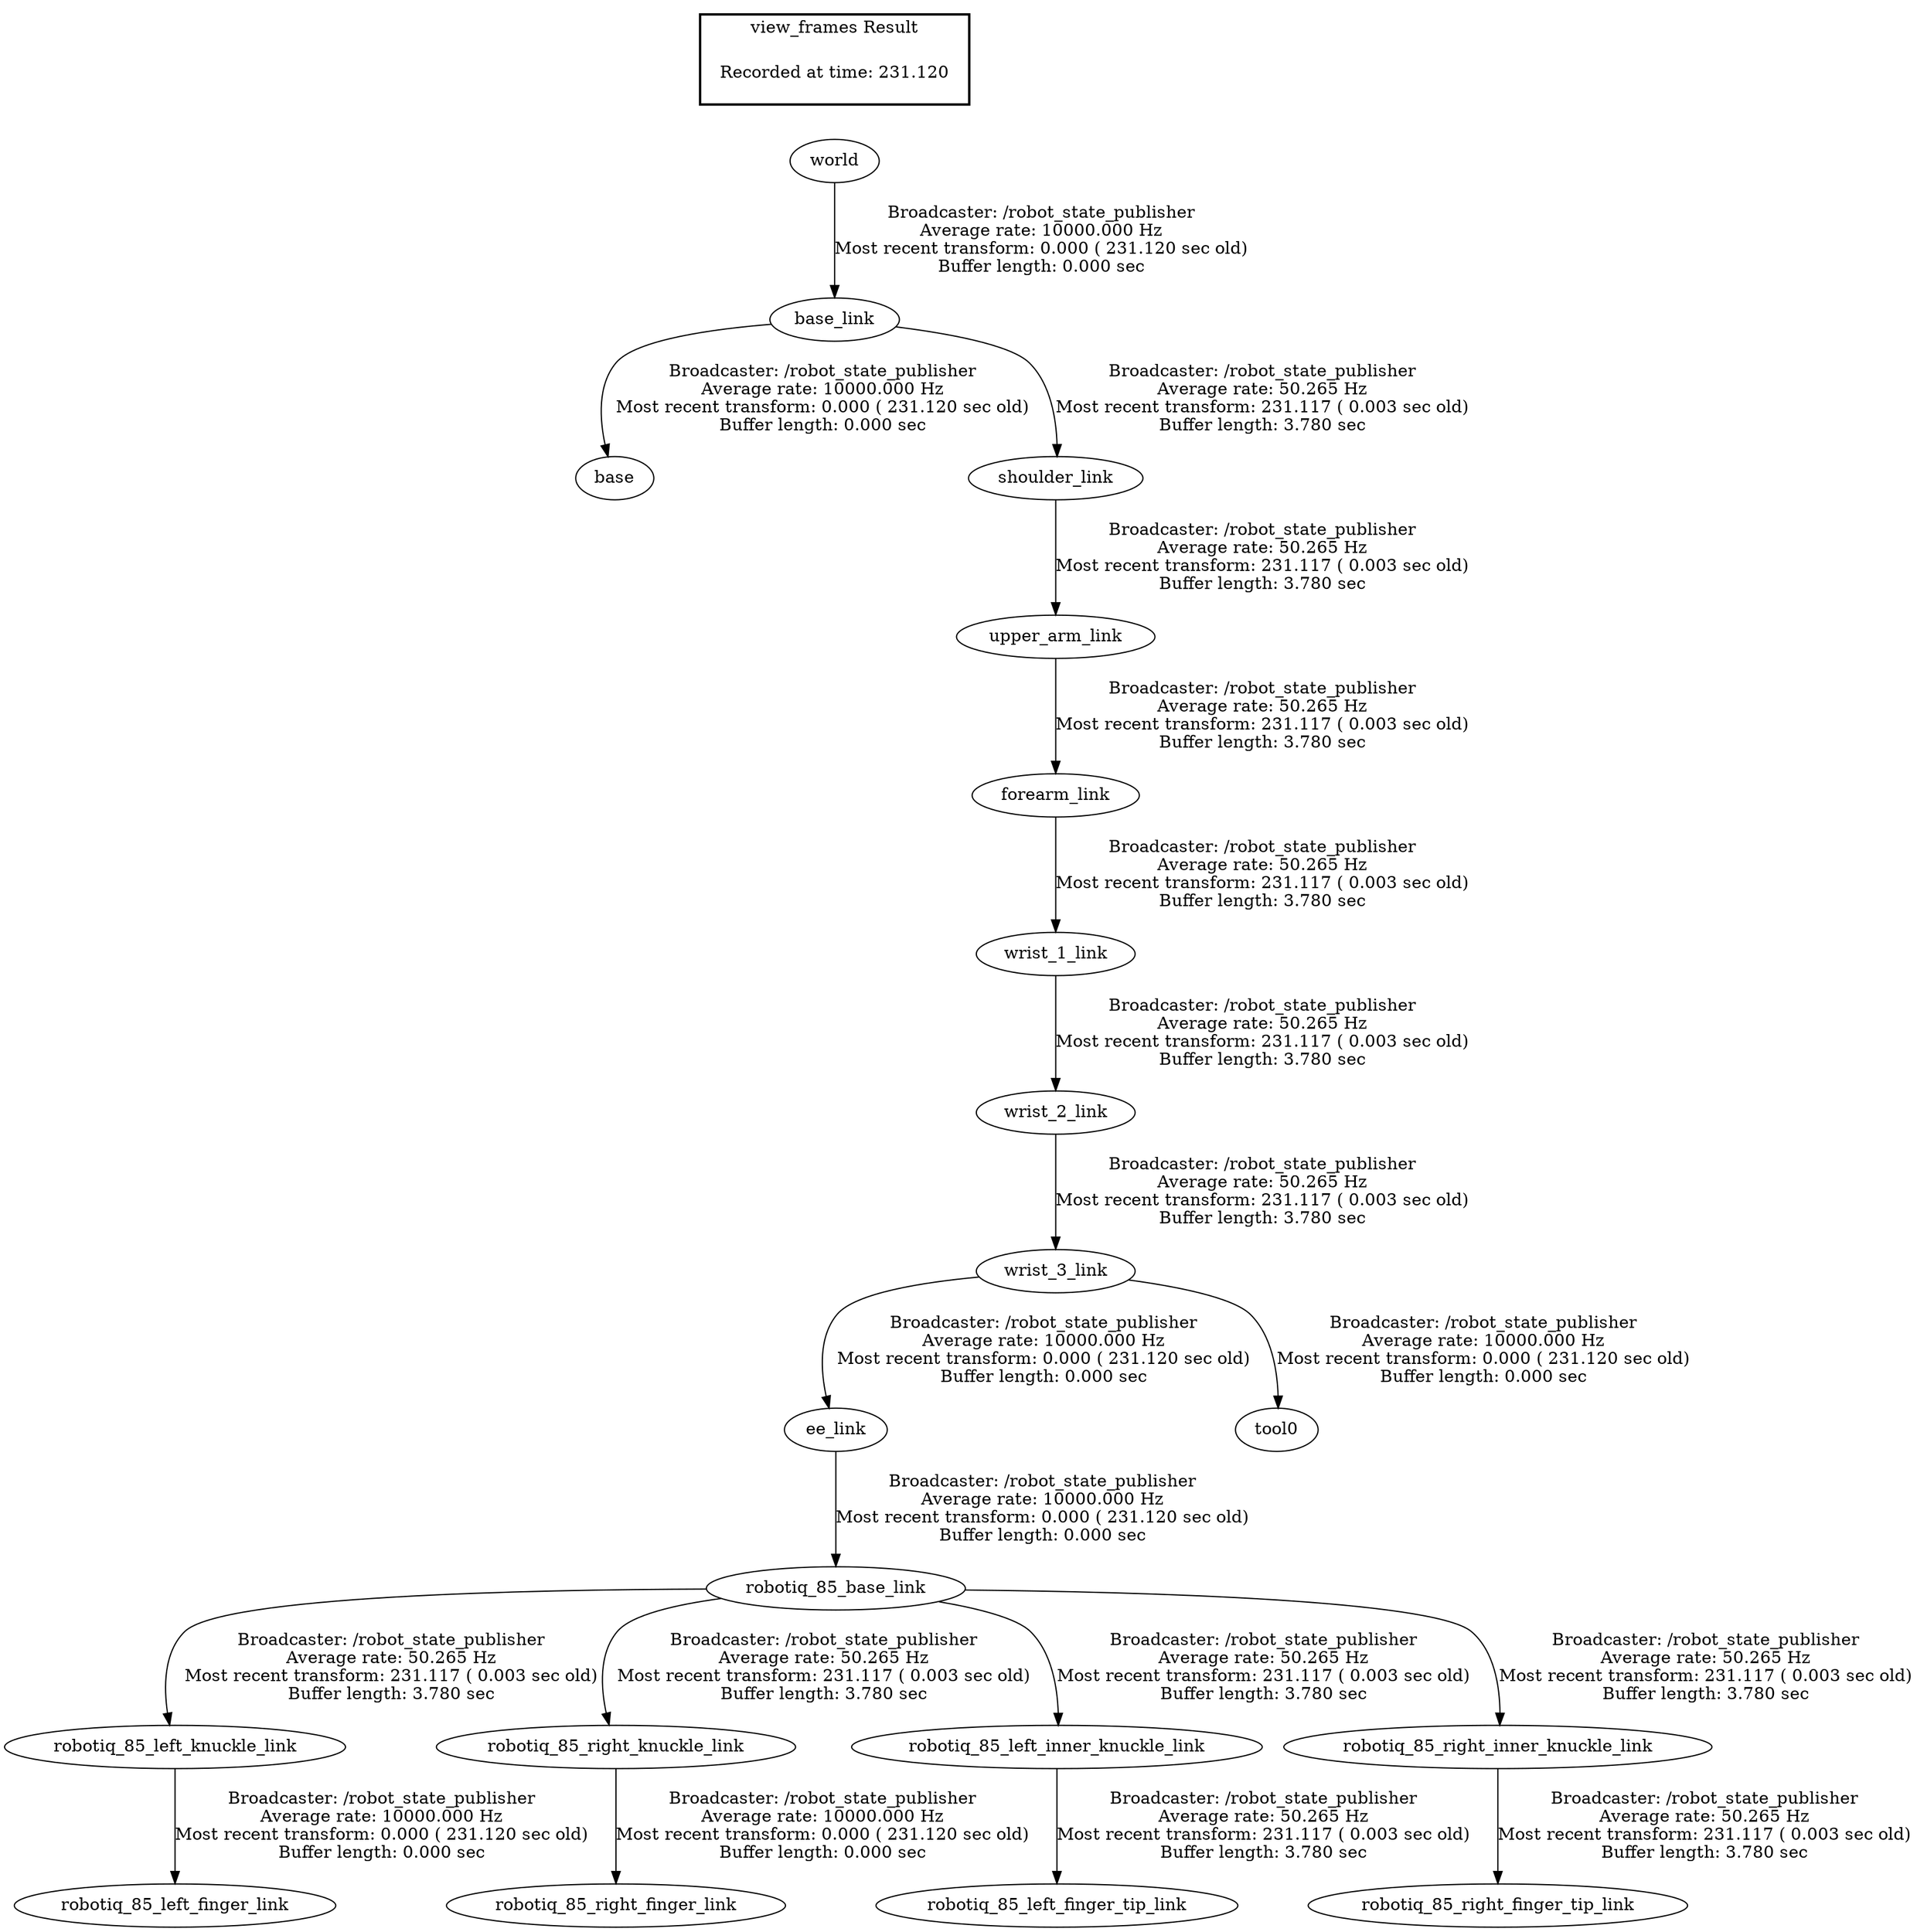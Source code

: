 digraph G {
"base_link" -> "base"[label="Broadcaster: /robot_state_publisher\nAverage rate: 10000.000 Hz\nMost recent transform: 0.000 ( 231.120 sec old)\nBuffer length: 0.000 sec\n"];
"world" -> "base_link"[label="Broadcaster: /robot_state_publisher\nAverage rate: 10000.000 Hz\nMost recent transform: 0.000 ( 231.120 sec old)\nBuffer length: 0.000 sec\n"];
"wrist_3_link" -> "ee_link"[label="Broadcaster: /robot_state_publisher\nAverage rate: 10000.000 Hz\nMost recent transform: 0.000 ( 231.120 sec old)\nBuffer length: 0.000 sec\n"];
"wrist_2_link" -> "wrist_3_link"[label="Broadcaster: /robot_state_publisher\nAverage rate: 50.265 Hz\nMost recent transform: 231.117 ( 0.003 sec old)\nBuffer length: 3.780 sec\n"];
"ee_link" -> "robotiq_85_base_link"[label="Broadcaster: /robot_state_publisher\nAverage rate: 10000.000 Hz\nMost recent transform: 0.000 ( 231.120 sec old)\nBuffer length: 0.000 sec\n"];
"robotiq_85_left_knuckle_link" -> "robotiq_85_left_finger_link"[label="Broadcaster: /robot_state_publisher\nAverage rate: 10000.000 Hz\nMost recent transform: 0.000 ( 231.120 sec old)\nBuffer length: 0.000 sec\n"];
"robotiq_85_base_link" -> "robotiq_85_left_knuckle_link"[label="Broadcaster: /robot_state_publisher\nAverage rate: 50.265 Hz\nMost recent transform: 231.117 ( 0.003 sec old)\nBuffer length: 3.780 sec\n"];
"robotiq_85_right_knuckle_link" -> "robotiq_85_right_finger_link"[label="Broadcaster: /robot_state_publisher\nAverage rate: 10000.000 Hz\nMost recent transform: 0.000 ( 231.120 sec old)\nBuffer length: 0.000 sec\n"];
"robotiq_85_base_link" -> "robotiq_85_right_knuckle_link"[label="Broadcaster: /robot_state_publisher\nAverage rate: 50.265 Hz\nMost recent transform: 231.117 ( 0.003 sec old)\nBuffer length: 3.780 sec\n"];
"wrist_3_link" -> "tool0"[label="Broadcaster: /robot_state_publisher\nAverage rate: 10000.000 Hz\nMost recent transform: 0.000 ( 231.120 sec old)\nBuffer length: 0.000 sec\n"];
"upper_arm_link" -> "forearm_link"[label="Broadcaster: /robot_state_publisher\nAverage rate: 50.265 Hz\nMost recent transform: 231.117 ( 0.003 sec old)\nBuffer length: 3.780 sec\n"];
"shoulder_link" -> "upper_arm_link"[label="Broadcaster: /robot_state_publisher\nAverage rate: 50.265 Hz\nMost recent transform: 231.117 ( 0.003 sec old)\nBuffer length: 3.780 sec\n"];
"robotiq_85_left_inner_knuckle_link" -> "robotiq_85_left_finger_tip_link"[label="Broadcaster: /robot_state_publisher\nAverage rate: 50.265 Hz\nMost recent transform: 231.117 ( 0.003 sec old)\nBuffer length: 3.780 sec\n"];
"robotiq_85_base_link" -> "robotiq_85_left_inner_knuckle_link"[label="Broadcaster: /robot_state_publisher\nAverage rate: 50.265 Hz\nMost recent transform: 231.117 ( 0.003 sec old)\nBuffer length: 3.780 sec\n"];
"robotiq_85_right_inner_knuckle_link" -> "robotiq_85_right_finger_tip_link"[label="Broadcaster: /robot_state_publisher\nAverage rate: 50.265 Hz\nMost recent transform: 231.117 ( 0.003 sec old)\nBuffer length: 3.780 sec\n"];
"robotiq_85_base_link" -> "robotiq_85_right_inner_knuckle_link"[label="Broadcaster: /robot_state_publisher\nAverage rate: 50.265 Hz\nMost recent transform: 231.117 ( 0.003 sec old)\nBuffer length: 3.780 sec\n"];
"base_link" -> "shoulder_link"[label="Broadcaster: /robot_state_publisher\nAverage rate: 50.265 Hz\nMost recent transform: 231.117 ( 0.003 sec old)\nBuffer length: 3.780 sec\n"];
"forearm_link" -> "wrist_1_link"[label="Broadcaster: /robot_state_publisher\nAverage rate: 50.265 Hz\nMost recent transform: 231.117 ( 0.003 sec old)\nBuffer length: 3.780 sec\n"];
"wrist_1_link" -> "wrist_2_link"[label="Broadcaster: /robot_state_publisher\nAverage rate: 50.265 Hz\nMost recent transform: 231.117 ( 0.003 sec old)\nBuffer length: 3.780 sec\n"];
edge [style=invis];
 subgraph cluster_legend { style=bold; color=black; label ="view_frames Result";
"Recorded at time: 231.120"[ shape=plaintext ] ;
 }->"world";
}